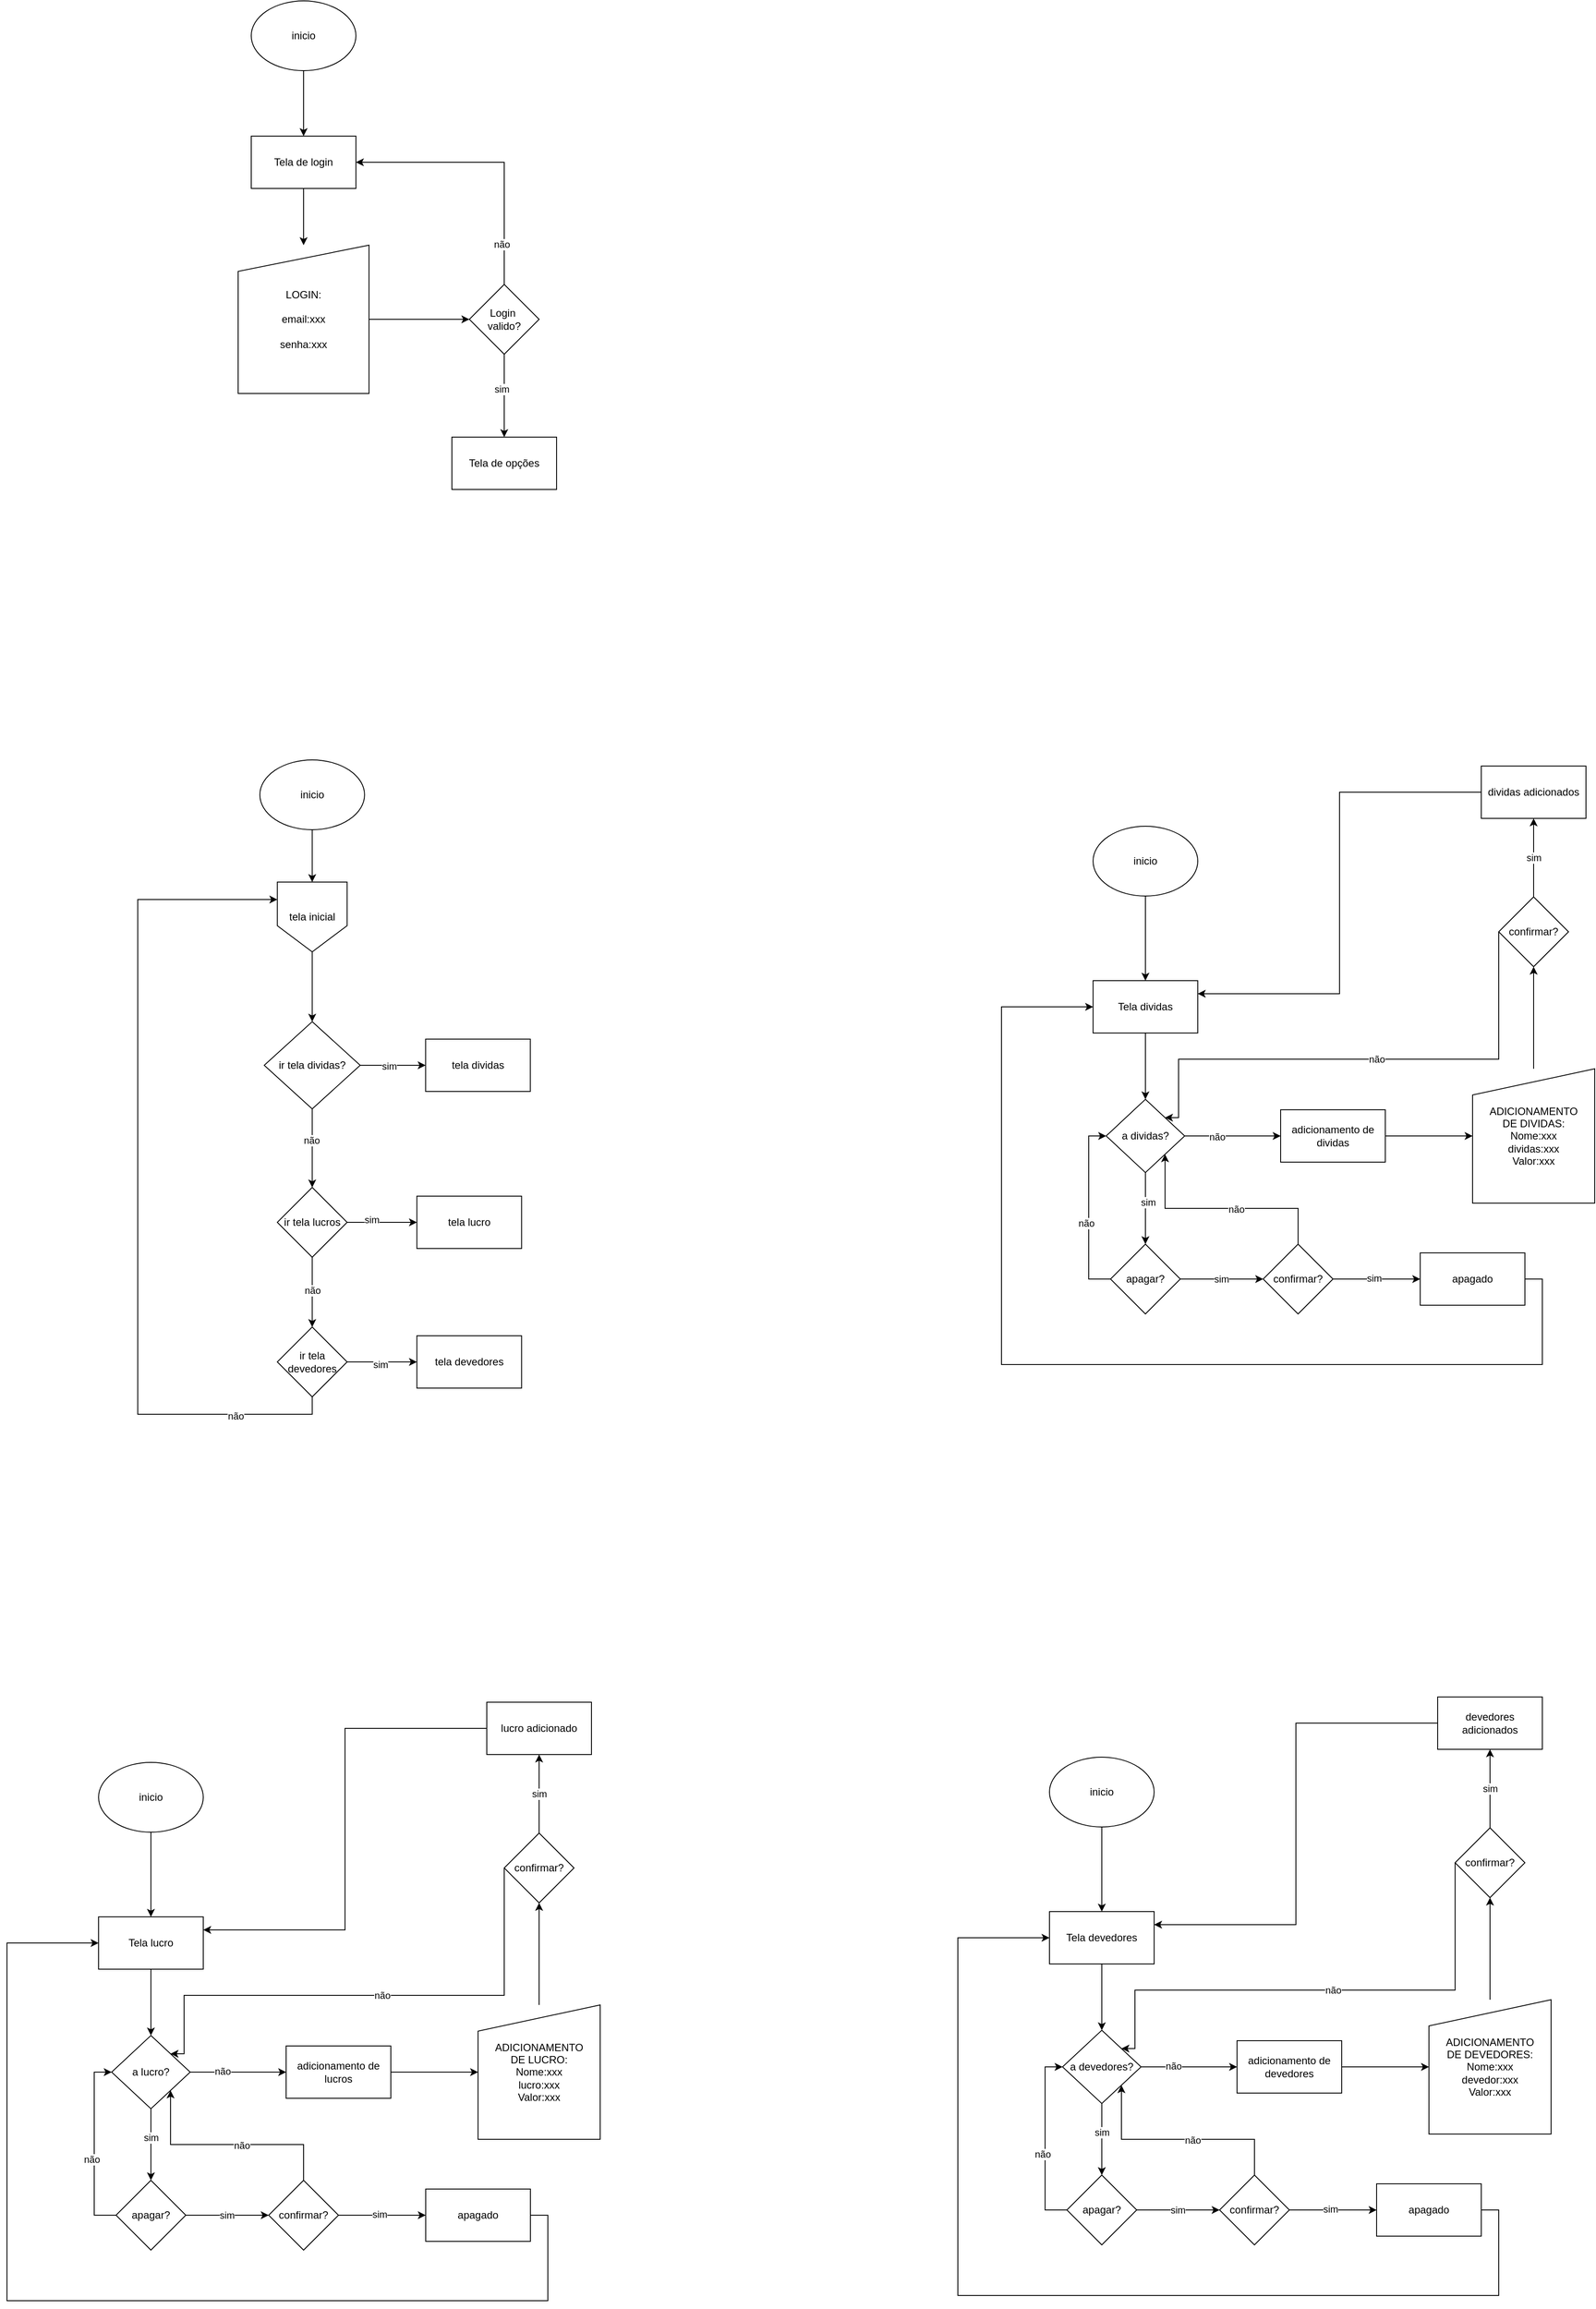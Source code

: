 <mxfile version="24.4.9" type="device">
  <diagram name="Página-1" id="Dq87rdSpJrZvdUK0JQJ7">
    <mxGraphModel dx="5736" dy="4297" grid="1" gridSize="10" guides="1" tooltips="1" connect="1" arrows="1" fold="1" page="1" pageScale="1" pageWidth="827" pageHeight="1169" math="0" shadow="0">
      <root>
        <mxCell id="0" />
        <mxCell id="1" parent="0" />
        <mxCell id="StGAW8BH5rR5Qz4ilALS-56" style="edgeStyle=orthogonalEdgeStyle;rounded=0;orthogonalLoop=1;jettySize=auto;html=1;exitX=0.5;exitY=1;exitDx=0;exitDy=0;entryX=0.5;entryY=0;entryDx=0;entryDy=0;" parent="1" source="StGAW8BH5rR5Qz4ilALS-26" target="StGAW8BH5rR5Qz4ilALS-55" edge="1">
          <mxGeometry relative="1" as="geometry" />
        </mxCell>
        <mxCell id="StGAW8BH5rR5Qz4ilALS-26" value="inicio" style="ellipse;whiteSpace=wrap;html=1;" parent="1" vertex="1">
          <mxGeometry x="1285" y="1833" width="120" height="80" as="geometry" />
        </mxCell>
        <mxCell id="StGAW8BH5rR5Qz4ilALS-30" value="" style="edgeStyle=orthogonalEdgeStyle;rounded=0;orthogonalLoop=1;jettySize=auto;html=1;" parent="1" source="StGAW8BH5rR5Qz4ilALS-27" target="StGAW8BH5rR5Qz4ilALS-29" edge="1">
          <mxGeometry relative="1" as="geometry" />
        </mxCell>
        <mxCell id="StGAW8BH5rR5Qz4ilALS-41" value="não" style="edgeLabel;html=1;align=center;verticalAlign=middle;resizable=0;points=[];" parent="StGAW8BH5rR5Qz4ilALS-30" vertex="1" connectable="0">
          <mxGeometry x="-0.323" y="1" relative="1" as="geometry">
            <mxPoint as="offset" />
          </mxGeometry>
        </mxCell>
        <mxCell id="StGAW8BH5rR5Qz4ilALS-43" value="" style="edgeStyle=orthogonalEdgeStyle;rounded=0;orthogonalLoop=1;jettySize=auto;html=1;" parent="1" source="StGAW8BH5rR5Qz4ilALS-27" target="StGAW8BH5rR5Qz4ilALS-42" edge="1">
          <mxGeometry relative="1" as="geometry" />
        </mxCell>
        <mxCell id="y3T2lZ8Firc1jPN3p4i4-37" value="sim" style="edgeLabel;html=1;align=center;verticalAlign=middle;resizable=0;points=[];" vertex="1" connectable="0" parent="StGAW8BH5rR5Qz4ilALS-43">
          <mxGeometry x="-0.192" relative="1" as="geometry">
            <mxPoint as="offset" />
          </mxGeometry>
        </mxCell>
        <mxCell id="StGAW8BH5rR5Qz4ilALS-27" value="a devedores?" style="rhombus;whiteSpace=wrap;html=1;" parent="1" vertex="1">
          <mxGeometry x="1300" y="2146" width="90" height="84" as="geometry" />
        </mxCell>
        <mxCell id="StGAW8BH5rR5Qz4ilALS-32" style="edgeStyle=orthogonalEdgeStyle;rounded=0;orthogonalLoop=1;jettySize=auto;html=1;exitX=1;exitY=0.5;exitDx=0;exitDy=0;entryX=0;entryY=0.5;entryDx=0;entryDy=0;" parent="1" source="StGAW8BH5rR5Qz4ilALS-29" target="StGAW8BH5rR5Qz4ilALS-31" edge="1">
          <mxGeometry relative="1" as="geometry" />
        </mxCell>
        <mxCell id="StGAW8BH5rR5Qz4ilALS-29" value="adicionamento de devedores" style="whiteSpace=wrap;html=1;" parent="1" vertex="1">
          <mxGeometry x="1500" y="2158" width="120" height="60" as="geometry" />
        </mxCell>
        <mxCell id="StGAW8BH5rR5Qz4ilALS-34" value="" style="edgeStyle=orthogonalEdgeStyle;rounded=0;orthogonalLoop=1;jettySize=auto;html=1;" parent="1" source="StGAW8BH5rR5Qz4ilALS-31" target="StGAW8BH5rR5Qz4ilALS-33" edge="1">
          <mxGeometry relative="1" as="geometry" />
        </mxCell>
        <mxCell id="StGAW8BH5rR5Qz4ilALS-31" value="ADICIONAMENTO&lt;div&gt;DE DEVEDORES:&lt;/div&gt;&lt;div&gt;Nome:xxx&lt;/div&gt;&lt;div&gt;devedor:xxx&lt;/div&gt;&lt;div&gt;Valor:xxx&lt;/div&gt;" style="shape=manualInput;whiteSpace=wrap;html=1;" parent="1" vertex="1">
          <mxGeometry x="1720" y="2111" width="140" height="154" as="geometry" />
        </mxCell>
        <mxCell id="StGAW8BH5rR5Qz4ilALS-36" value="" style="edgeStyle=orthogonalEdgeStyle;rounded=0;orthogonalLoop=1;jettySize=auto;html=1;" parent="1" source="StGAW8BH5rR5Qz4ilALS-33" target="StGAW8BH5rR5Qz4ilALS-35" edge="1">
          <mxGeometry relative="1" as="geometry" />
        </mxCell>
        <mxCell id="StGAW8BH5rR5Qz4ilALS-37" value="sim" style="edgeLabel;html=1;align=center;verticalAlign=middle;resizable=0;points=[];" parent="StGAW8BH5rR5Qz4ilALS-36" vertex="1" connectable="0">
          <mxGeometry relative="1" as="geometry">
            <mxPoint as="offset" />
          </mxGeometry>
        </mxCell>
        <mxCell id="StGAW8BH5rR5Qz4ilALS-38" style="edgeStyle=orthogonalEdgeStyle;rounded=0;orthogonalLoop=1;jettySize=auto;html=1;exitX=0;exitY=0.5;exitDx=0;exitDy=0;entryX=1;entryY=0;entryDx=0;entryDy=0;" parent="1" source="StGAW8BH5rR5Qz4ilALS-33" target="StGAW8BH5rR5Qz4ilALS-27" edge="1">
          <mxGeometry relative="1" as="geometry">
            <Array as="points">
              <mxPoint x="1750" y="2100" />
              <mxPoint x="1383" y="2100" />
            </Array>
          </mxGeometry>
        </mxCell>
        <mxCell id="StGAW8BH5rR5Qz4ilALS-39" value="não" style="edgeLabel;html=1;align=center;verticalAlign=middle;resizable=0;points=[];" parent="StGAW8BH5rR5Qz4ilALS-38" vertex="1" connectable="0">
          <mxGeometry x="-0.039" relative="1" as="geometry">
            <mxPoint as="offset" />
          </mxGeometry>
        </mxCell>
        <mxCell id="StGAW8BH5rR5Qz4ilALS-33" value="confirmar?" style="rhombus;whiteSpace=wrap;html=1;" parent="1" vertex="1">
          <mxGeometry x="1750" y="1914" width="80" height="80" as="geometry" />
        </mxCell>
        <mxCell id="StGAW8BH5rR5Qz4ilALS-57" style="edgeStyle=orthogonalEdgeStyle;rounded=0;orthogonalLoop=1;jettySize=auto;html=1;exitX=0;exitY=0.5;exitDx=0;exitDy=0;entryX=1;entryY=0.25;entryDx=0;entryDy=0;" parent="1" source="StGAW8BH5rR5Qz4ilALS-35" target="StGAW8BH5rR5Qz4ilALS-55" edge="1">
          <mxGeometry relative="1" as="geometry" />
        </mxCell>
        <mxCell id="StGAW8BH5rR5Qz4ilALS-35" value="devedores adicionados" style="whiteSpace=wrap;html=1;" parent="1" vertex="1">
          <mxGeometry x="1730" y="1764" width="120" height="60" as="geometry" />
        </mxCell>
        <mxCell id="StGAW8BH5rR5Qz4ilALS-45" value="" style="edgeStyle=orthogonalEdgeStyle;rounded=0;orthogonalLoop=1;jettySize=auto;html=1;" parent="1" source="StGAW8BH5rR5Qz4ilALS-42" target="StGAW8BH5rR5Qz4ilALS-44" edge="1">
          <mxGeometry relative="1" as="geometry" />
        </mxCell>
        <mxCell id="StGAW8BH5rR5Qz4ilALS-52" value="sim" style="edgeLabel;html=1;align=center;verticalAlign=middle;resizable=0;points=[];" parent="StGAW8BH5rR5Qz4ilALS-45" vertex="1" connectable="0">
          <mxGeometry x="-0.025" relative="1" as="geometry">
            <mxPoint as="offset" />
          </mxGeometry>
        </mxCell>
        <mxCell id="StGAW8BH5rR5Qz4ilALS-50" style="edgeStyle=orthogonalEdgeStyle;rounded=0;orthogonalLoop=1;jettySize=auto;html=1;exitX=0;exitY=0.5;exitDx=0;exitDy=0;entryX=0;entryY=0.5;entryDx=0;entryDy=0;" parent="1" source="StGAW8BH5rR5Qz4ilALS-42" target="StGAW8BH5rR5Qz4ilALS-27" edge="1">
          <mxGeometry relative="1" as="geometry" />
        </mxCell>
        <mxCell id="StGAW8BH5rR5Qz4ilALS-51" value="não" style="edgeLabel;html=1;align=center;verticalAlign=middle;resizable=0;points=[];" parent="StGAW8BH5rR5Qz4ilALS-50" vertex="1" connectable="0">
          <mxGeometry x="-0.148" y="3" relative="1" as="geometry">
            <mxPoint as="offset" />
          </mxGeometry>
        </mxCell>
        <mxCell id="StGAW8BH5rR5Qz4ilALS-42" value="apagar?" style="rhombus;whiteSpace=wrap;html=1;" parent="1" vertex="1">
          <mxGeometry x="1305" y="2312" width="80" height="80" as="geometry" />
        </mxCell>
        <mxCell id="StGAW8BH5rR5Qz4ilALS-47" value="" style="edgeStyle=orthogonalEdgeStyle;rounded=0;orthogonalLoop=1;jettySize=auto;html=1;" parent="1" source="StGAW8BH5rR5Qz4ilALS-44" target="StGAW8BH5rR5Qz4ilALS-46" edge="1">
          <mxGeometry relative="1" as="geometry" />
        </mxCell>
        <mxCell id="StGAW8BH5rR5Qz4ilALS-53" value="sim" style="edgeLabel;html=1;align=center;verticalAlign=middle;resizable=0;points=[];" parent="StGAW8BH5rR5Qz4ilALS-47" vertex="1" connectable="0">
          <mxGeometry x="-0.067" y="1" relative="1" as="geometry">
            <mxPoint as="offset" />
          </mxGeometry>
        </mxCell>
        <mxCell id="StGAW8BH5rR5Qz4ilALS-48" style="edgeStyle=orthogonalEdgeStyle;rounded=0;orthogonalLoop=1;jettySize=auto;html=1;exitX=0.5;exitY=0;exitDx=0;exitDy=0;entryX=1;entryY=1;entryDx=0;entryDy=0;" parent="1" source="StGAW8BH5rR5Qz4ilALS-44" target="StGAW8BH5rR5Qz4ilALS-27" edge="1">
          <mxGeometry relative="1" as="geometry" />
        </mxCell>
        <mxCell id="StGAW8BH5rR5Qz4ilALS-49" value="não" style="edgeLabel;html=1;align=center;verticalAlign=middle;resizable=0;points=[];" parent="StGAW8BH5rR5Qz4ilALS-48" vertex="1" connectable="0">
          <mxGeometry x="-0.118" y="1" relative="1" as="geometry">
            <mxPoint as="offset" />
          </mxGeometry>
        </mxCell>
        <mxCell id="StGAW8BH5rR5Qz4ilALS-44" value="confirmar?" style="rhombus;whiteSpace=wrap;html=1;" parent="1" vertex="1">
          <mxGeometry x="1480" y="2312" width="80" height="80" as="geometry" />
        </mxCell>
        <mxCell id="StGAW8BH5rR5Qz4ilALS-60" style="edgeStyle=orthogonalEdgeStyle;rounded=0;orthogonalLoop=1;jettySize=auto;html=1;exitX=1;exitY=0.5;exitDx=0;exitDy=0;entryX=0;entryY=0.5;entryDx=0;entryDy=0;" parent="1" source="StGAW8BH5rR5Qz4ilALS-46" target="StGAW8BH5rR5Qz4ilALS-55" edge="1">
          <mxGeometry relative="1" as="geometry">
            <mxPoint x="1910" y="2347" as="targetPoint" />
            <Array as="points">
              <mxPoint x="1800" y="2352" />
              <mxPoint x="1800" y="2450" />
              <mxPoint x="1180" y="2450" />
              <mxPoint x="1180" y="2040" />
            </Array>
          </mxGeometry>
        </mxCell>
        <mxCell id="StGAW8BH5rR5Qz4ilALS-46" value="apagado" style="whiteSpace=wrap;html=1;" parent="1" vertex="1">
          <mxGeometry x="1660" y="2322" width="120" height="60" as="geometry" />
        </mxCell>
        <mxCell id="StGAW8BH5rR5Qz4ilALS-58" style="edgeStyle=orthogonalEdgeStyle;rounded=0;orthogonalLoop=1;jettySize=auto;html=1;exitX=0.5;exitY=1;exitDx=0;exitDy=0;entryX=0.5;entryY=0;entryDx=0;entryDy=0;" parent="1" source="StGAW8BH5rR5Qz4ilALS-55" target="StGAW8BH5rR5Qz4ilALS-27" edge="1">
          <mxGeometry relative="1" as="geometry" />
        </mxCell>
        <mxCell id="StGAW8BH5rR5Qz4ilALS-55" value="Tela devedores" style="rounded=0;whiteSpace=wrap;html=1;" parent="1" vertex="1">
          <mxGeometry x="1285" y="2010" width="120" height="60" as="geometry" />
        </mxCell>
        <mxCell id="StGAW8BH5rR5Qz4ilALS-67" style="edgeStyle=orthogonalEdgeStyle;rounded=0;orthogonalLoop=1;jettySize=auto;html=1;exitX=0.5;exitY=1;exitDx=0;exitDy=0;entryX=0.5;entryY=0;entryDx=0;entryDy=0;" parent="1" source="StGAW8BH5rR5Qz4ilALS-61" target="StGAW8BH5rR5Qz4ilALS-66" edge="1">
          <mxGeometry relative="1" as="geometry" />
        </mxCell>
        <mxCell id="StGAW8BH5rR5Qz4ilALS-61" value="inicio" style="ellipse;whiteSpace=wrap;html=1;" parent="1" vertex="1">
          <mxGeometry x="379.89" y="690" width="120" height="80" as="geometry" />
        </mxCell>
        <mxCell id="StGAW8BH5rR5Qz4ilALS-69" value="" style="edgeStyle=orthogonalEdgeStyle;rounded=0;orthogonalLoop=1;jettySize=auto;html=1;" parent="1" source="StGAW8BH5rR5Qz4ilALS-66" target="StGAW8BH5rR5Qz4ilALS-68" edge="1">
          <mxGeometry relative="1" as="geometry" />
        </mxCell>
        <mxCell id="StGAW8BH5rR5Qz4ilALS-66" value="tela inicial" style="shape=offPageConnector;whiteSpace=wrap;html=1;" parent="1" vertex="1">
          <mxGeometry x="399.89" y="830" width="80" height="80" as="geometry" />
        </mxCell>
        <mxCell id="StGAW8BH5rR5Qz4ilALS-71" value="" style="edgeStyle=orthogonalEdgeStyle;rounded=0;orthogonalLoop=1;jettySize=auto;html=1;" parent="1" source="StGAW8BH5rR5Qz4ilALS-68" target="StGAW8BH5rR5Qz4ilALS-70" edge="1">
          <mxGeometry relative="1" as="geometry" />
        </mxCell>
        <mxCell id="StGAW8BH5rR5Qz4ilALS-86" value="sim" style="edgeLabel;html=1;align=center;verticalAlign=middle;resizable=0;points=[];" parent="StGAW8BH5rR5Qz4ilALS-71" vertex="1" connectable="0">
          <mxGeometry x="-0.12" y="-1" relative="1" as="geometry">
            <mxPoint as="offset" />
          </mxGeometry>
        </mxCell>
        <mxCell id="StGAW8BH5rR5Qz4ilALS-73" value="" style="edgeStyle=orthogonalEdgeStyle;rounded=0;orthogonalLoop=1;jettySize=auto;html=1;" parent="1" source="StGAW8BH5rR5Qz4ilALS-68" target="StGAW8BH5rR5Qz4ilALS-72" edge="1">
          <mxGeometry relative="1" as="geometry" />
        </mxCell>
        <mxCell id="StGAW8BH5rR5Qz4ilALS-81" value="não" style="edgeLabel;html=1;align=center;verticalAlign=middle;resizable=0;points=[];" parent="StGAW8BH5rR5Qz4ilALS-73" vertex="1" connectable="0">
          <mxGeometry x="-0.2" y="-1" relative="1" as="geometry">
            <mxPoint as="offset" />
          </mxGeometry>
        </mxCell>
        <mxCell id="StGAW8BH5rR5Qz4ilALS-68" value="ir tela dividas?" style="rhombus;whiteSpace=wrap;html=1;" parent="1" vertex="1">
          <mxGeometry x="384.89" y="990" width="110" height="100" as="geometry" />
        </mxCell>
        <mxCell id="StGAW8BH5rR5Qz4ilALS-70" value="tela dividas" style="whiteSpace=wrap;html=1;" parent="1" vertex="1">
          <mxGeometry x="569.89" y="1010" width="120" height="60" as="geometry" />
        </mxCell>
        <mxCell id="StGAW8BH5rR5Qz4ilALS-75" value="" style="edgeStyle=orthogonalEdgeStyle;rounded=0;orthogonalLoop=1;jettySize=auto;html=1;" parent="1" source="StGAW8BH5rR5Qz4ilALS-72" target="StGAW8BH5rR5Qz4ilALS-74" edge="1">
          <mxGeometry relative="1" as="geometry" />
        </mxCell>
        <mxCell id="StGAW8BH5rR5Qz4ilALS-85" value="sim" style="edgeLabel;html=1;align=center;verticalAlign=middle;resizable=0;points=[];" parent="StGAW8BH5rR5Qz4ilALS-75" vertex="1" connectable="0">
          <mxGeometry x="-0.3" y="3" relative="1" as="geometry">
            <mxPoint as="offset" />
          </mxGeometry>
        </mxCell>
        <mxCell id="StGAW8BH5rR5Qz4ilALS-77" value="" style="edgeStyle=orthogonalEdgeStyle;rounded=0;orthogonalLoop=1;jettySize=auto;html=1;" parent="1" source="StGAW8BH5rR5Qz4ilALS-72" target="StGAW8BH5rR5Qz4ilALS-76" edge="1">
          <mxGeometry relative="1" as="geometry" />
        </mxCell>
        <mxCell id="StGAW8BH5rR5Qz4ilALS-82" value="não" style="edgeLabel;html=1;align=center;verticalAlign=middle;resizable=0;points=[];" parent="StGAW8BH5rR5Qz4ilALS-77" vertex="1" connectable="0">
          <mxGeometry x="-0.05" relative="1" as="geometry">
            <mxPoint as="offset" />
          </mxGeometry>
        </mxCell>
        <mxCell id="StGAW8BH5rR5Qz4ilALS-72" value="ir tela lucros" style="rhombus;whiteSpace=wrap;html=1;" parent="1" vertex="1">
          <mxGeometry x="399.89" y="1180" width="80" height="80" as="geometry" />
        </mxCell>
        <mxCell id="StGAW8BH5rR5Qz4ilALS-74" value="tela lucro" style="whiteSpace=wrap;html=1;" parent="1" vertex="1">
          <mxGeometry x="559.89" y="1190" width="120" height="60" as="geometry" />
        </mxCell>
        <mxCell id="StGAW8BH5rR5Qz4ilALS-79" value="" style="edgeStyle=orthogonalEdgeStyle;rounded=0;orthogonalLoop=1;jettySize=auto;html=1;" parent="1" source="StGAW8BH5rR5Qz4ilALS-76" target="StGAW8BH5rR5Qz4ilALS-78" edge="1">
          <mxGeometry relative="1" as="geometry" />
        </mxCell>
        <mxCell id="StGAW8BH5rR5Qz4ilALS-84" value="sim" style="edgeLabel;html=1;align=center;verticalAlign=middle;resizable=0;points=[];" parent="StGAW8BH5rR5Qz4ilALS-79" vertex="1" connectable="0">
          <mxGeometry x="-0.067" y="-3" relative="1" as="geometry">
            <mxPoint as="offset" />
          </mxGeometry>
        </mxCell>
        <mxCell id="StGAW8BH5rR5Qz4ilALS-80" style="edgeStyle=orthogonalEdgeStyle;rounded=0;orthogonalLoop=1;jettySize=auto;html=1;exitX=0.5;exitY=1;exitDx=0;exitDy=0;entryX=0;entryY=0.25;entryDx=0;entryDy=0;" parent="1" source="StGAW8BH5rR5Qz4ilALS-76" target="StGAW8BH5rR5Qz4ilALS-66" edge="1">
          <mxGeometry relative="1" as="geometry">
            <Array as="points">
              <mxPoint x="439.89" y="1440" />
              <mxPoint x="239.89" y="1440" />
              <mxPoint x="239.89" y="850" />
            </Array>
          </mxGeometry>
        </mxCell>
        <mxCell id="StGAW8BH5rR5Qz4ilALS-83" value="não" style="edgeLabel;html=1;align=center;verticalAlign=middle;resizable=0;points=[];" parent="StGAW8BH5rR5Qz4ilALS-80" vertex="1" connectable="0">
          <mxGeometry x="-0.777" y="2" relative="1" as="geometry">
            <mxPoint as="offset" />
          </mxGeometry>
        </mxCell>
        <mxCell id="StGAW8BH5rR5Qz4ilALS-76" value="ir tela devedores" style="rhombus;whiteSpace=wrap;html=1;" parent="1" vertex="1">
          <mxGeometry x="399.89" y="1340" width="80" height="80" as="geometry" />
        </mxCell>
        <mxCell id="StGAW8BH5rR5Qz4ilALS-78" value="tela devedores" style="whiteSpace=wrap;html=1;" parent="1" vertex="1">
          <mxGeometry x="559.89" y="1350" width="120" height="60" as="geometry" />
        </mxCell>
        <mxCell id="NKMJ17fTbHuDk_q2W_kY-4" value="" style="edgeStyle=orthogonalEdgeStyle;rounded=0;orthogonalLoop=1;jettySize=auto;html=1;entryX=0.5;entryY=0;entryDx=0;entryDy=0;" parent="1" source="NKMJ17fTbHuDk_q2W_kY-2" target="NKMJ17fTbHuDk_q2W_kY-22" edge="1">
          <mxGeometry relative="1" as="geometry">
            <mxPoint x="430" y="-240" as="targetPoint" />
          </mxGeometry>
        </mxCell>
        <mxCell id="NKMJ17fTbHuDk_q2W_kY-2" value="inicio" style="ellipse;whiteSpace=wrap;html=1;" parent="1" vertex="1">
          <mxGeometry x="370" y="-180" width="120" height="80" as="geometry" />
        </mxCell>
        <mxCell id="NKMJ17fTbHuDk_q2W_kY-25" style="edgeStyle=orthogonalEdgeStyle;rounded=0;orthogonalLoop=1;jettySize=auto;html=1;exitX=0.5;exitY=1;exitDx=0;exitDy=0;entryX=0.5;entryY=0;entryDx=0;entryDy=0;" parent="1" source="NKMJ17fTbHuDk_q2W_kY-22" target="NKMJ17fTbHuDk_q2W_kY-24" edge="1">
          <mxGeometry relative="1" as="geometry" />
        </mxCell>
        <mxCell id="NKMJ17fTbHuDk_q2W_kY-22" value="Tela de login" style="whiteSpace=wrap;html=1;" parent="1" vertex="1">
          <mxGeometry x="370" y="-25" width="120" height="60" as="geometry" />
        </mxCell>
        <mxCell id="NKMJ17fTbHuDk_q2W_kY-27" value="" style="edgeStyle=orthogonalEdgeStyle;rounded=0;orthogonalLoop=1;jettySize=auto;html=1;" parent="1" source="NKMJ17fTbHuDk_q2W_kY-24" target="NKMJ17fTbHuDk_q2W_kY-26" edge="1">
          <mxGeometry relative="1" as="geometry" />
        </mxCell>
        <mxCell id="NKMJ17fTbHuDk_q2W_kY-24" value="LOGIN:&lt;div&gt;&lt;br&gt;&lt;/div&gt;&lt;div&gt;email:xxx&lt;/div&gt;&lt;div&gt;&lt;br&gt;&lt;/div&gt;&lt;div&gt;senha:xxx&lt;/div&gt;" style="shape=manualInput;whiteSpace=wrap;html=1;" parent="1" vertex="1">
          <mxGeometry x="355" y="100" width="150" height="170" as="geometry" />
        </mxCell>
        <mxCell id="NKMJ17fTbHuDk_q2W_kY-33" value="" style="edgeStyle=orthogonalEdgeStyle;rounded=0;orthogonalLoop=1;jettySize=auto;html=1;entryX=0.5;entryY=0;entryDx=0;entryDy=0;" parent="1" source="NKMJ17fTbHuDk_q2W_kY-26" target="NKMJ17fTbHuDk_q2W_kY-32" edge="1">
          <mxGeometry relative="1" as="geometry">
            <mxPoint x="650" y="320" as="targetPoint" />
          </mxGeometry>
        </mxCell>
        <mxCell id="NKMJ17fTbHuDk_q2W_kY-38" value="sim" style="edgeLabel;html=1;align=center;verticalAlign=middle;resizable=0;points=[];" parent="NKMJ17fTbHuDk_q2W_kY-33" vertex="1" connectable="0">
          <mxGeometry x="-0.156" y="-3" relative="1" as="geometry">
            <mxPoint as="offset" />
          </mxGeometry>
        </mxCell>
        <mxCell id="c_AWBzLzujzILBEKOFAT-2" style="edgeStyle=orthogonalEdgeStyle;rounded=0;orthogonalLoop=1;jettySize=auto;html=1;exitX=0.5;exitY=0;exitDx=0;exitDy=0;entryX=1;entryY=0.5;entryDx=0;entryDy=0;" parent="1" source="NKMJ17fTbHuDk_q2W_kY-26" target="NKMJ17fTbHuDk_q2W_kY-22" edge="1">
          <mxGeometry relative="1" as="geometry" />
        </mxCell>
        <mxCell id="c_AWBzLzujzILBEKOFAT-3" value="não" style="edgeLabel;html=1;align=center;verticalAlign=middle;resizable=0;points=[];" parent="c_AWBzLzujzILBEKOFAT-2" vertex="1" connectable="0">
          <mxGeometry x="-0.703" y="3" relative="1" as="geometry">
            <mxPoint as="offset" />
          </mxGeometry>
        </mxCell>
        <mxCell id="NKMJ17fTbHuDk_q2W_kY-26" value="Login&amp;nbsp;&lt;div&gt;valido?&lt;/div&gt;" style="rhombus;whiteSpace=wrap;html=1;" parent="1" vertex="1">
          <mxGeometry x="620" y="145" width="80" height="80" as="geometry" />
        </mxCell>
        <mxCell id="NKMJ17fTbHuDk_q2W_kY-32" value="Tela de opções" style="whiteSpace=wrap;html=1;" parent="1" vertex="1">
          <mxGeometry x="600" y="320" width="120" height="60" as="geometry" />
        </mxCell>
        <mxCell id="NKMJ17fTbHuDk_q2W_kY-61" style="edgeStyle=orthogonalEdgeStyle;rounded=0;orthogonalLoop=1;jettySize=auto;html=1;exitX=0.5;exitY=0;exitDx=0;exitDy=0;entryX=0.5;entryY=0;entryDx=0;entryDy=0;" parent="1" edge="1">
          <mxGeometry relative="1" as="geometry">
            <Array as="points">
              <mxPoint x="1690" y="60" />
              <mxPoint x="1281" y="60" />
            </Array>
            <mxPoint x="1281" y="155" as="targetPoint" />
          </mxGeometry>
        </mxCell>
        <mxCell id="NKMJ17fTbHuDk_q2W_kY-62" value="não" style="edgeLabel;html=1;align=center;verticalAlign=middle;resizable=0;points=[];" parent="NKMJ17fTbHuDk_q2W_kY-61" vertex="1" connectable="0">
          <mxGeometry x="-0.002" relative="1" as="geometry">
            <mxPoint as="offset" />
          </mxGeometry>
        </mxCell>
        <mxCell id="y3T2lZ8Firc1jPN3p4i4-4" style="edgeStyle=orthogonalEdgeStyle;rounded=0;orthogonalLoop=1;jettySize=auto;html=1;exitX=0.5;exitY=1;exitDx=0;exitDy=0;entryX=0.5;entryY=0;entryDx=0;entryDy=0;" edge="1" parent="1" source="y3T2lZ8Firc1jPN3p4i4-5" target="y3T2lZ8Firc1jPN3p4i4-34">
          <mxGeometry relative="1" as="geometry" />
        </mxCell>
        <mxCell id="y3T2lZ8Firc1jPN3p4i4-5" value="inicio" style="ellipse;whiteSpace=wrap;html=1;" vertex="1" parent="1">
          <mxGeometry x="1335" y="766" width="120" height="80" as="geometry" />
        </mxCell>
        <mxCell id="y3T2lZ8Firc1jPN3p4i4-6" value="" style="edgeStyle=orthogonalEdgeStyle;rounded=0;orthogonalLoop=1;jettySize=auto;html=1;" edge="1" parent="1" source="y3T2lZ8Firc1jPN3p4i4-9" target="y3T2lZ8Firc1jPN3p4i4-11">
          <mxGeometry relative="1" as="geometry" />
        </mxCell>
        <mxCell id="y3T2lZ8Firc1jPN3p4i4-7" value="sim" style="edgeLabel;html=1;align=center;verticalAlign=middle;resizable=0;points=[];" vertex="1" connectable="0" parent="y3T2lZ8Firc1jPN3p4i4-6">
          <mxGeometry x="-0.323" y="1" relative="1" as="geometry">
            <mxPoint as="offset" />
          </mxGeometry>
        </mxCell>
        <mxCell id="y3T2lZ8Firc1jPN3p4i4-36" value="não" style="edgeLabel;html=1;align=center;verticalAlign=middle;resizable=0;points=[];" vertex="1" connectable="0" parent="y3T2lZ8Firc1jPN3p4i4-6">
          <mxGeometry x="-0.327" y="-1" relative="1" as="geometry">
            <mxPoint as="offset" />
          </mxGeometry>
        </mxCell>
        <mxCell id="y3T2lZ8Firc1jPN3p4i4-8" value="" style="edgeStyle=orthogonalEdgeStyle;rounded=0;orthogonalLoop=1;jettySize=auto;html=1;" edge="1" parent="1" source="y3T2lZ8Firc1jPN3p4i4-9" target="y3T2lZ8Firc1jPN3p4i4-25">
          <mxGeometry relative="1" as="geometry" />
        </mxCell>
        <mxCell id="y3T2lZ8Firc1jPN3p4i4-35" value="sim" style="edgeLabel;html=1;align=center;verticalAlign=middle;resizable=0;points=[];" vertex="1" connectable="0" parent="y3T2lZ8Firc1jPN3p4i4-8">
          <mxGeometry x="-0.184" y="3" relative="1" as="geometry">
            <mxPoint as="offset" />
          </mxGeometry>
        </mxCell>
        <mxCell id="y3T2lZ8Firc1jPN3p4i4-9" value="a dividas?" style="rhombus;whiteSpace=wrap;html=1;" vertex="1" parent="1">
          <mxGeometry x="1350" y="1079" width="90" height="84" as="geometry" />
        </mxCell>
        <mxCell id="y3T2lZ8Firc1jPN3p4i4-10" style="edgeStyle=orthogonalEdgeStyle;rounded=0;orthogonalLoop=1;jettySize=auto;html=1;exitX=1;exitY=0.5;exitDx=0;exitDy=0;entryX=0;entryY=0.5;entryDx=0;entryDy=0;" edge="1" parent="1" source="y3T2lZ8Firc1jPN3p4i4-11" target="y3T2lZ8Firc1jPN3p4i4-13">
          <mxGeometry relative="1" as="geometry" />
        </mxCell>
        <mxCell id="y3T2lZ8Firc1jPN3p4i4-11" value="adicionamento de dividas" style="whiteSpace=wrap;html=1;" vertex="1" parent="1">
          <mxGeometry x="1550" y="1091" width="120" height="60" as="geometry" />
        </mxCell>
        <mxCell id="y3T2lZ8Firc1jPN3p4i4-12" value="" style="edgeStyle=orthogonalEdgeStyle;rounded=0;orthogonalLoop=1;jettySize=auto;html=1;" edge="1" parent="1" source="y3T2lZ8Firc1jPN3p4i4-13" target="y3T2lZ8Firc1jPN3p4i4-18">
          <mxGeometry relative="1" as="geometry" />
        </mxCell>
        <mxCell id="y3T2lZ8Firc1jPN3p4i4-13" value="ADICIONAMENTO&lt;div&gt;DE DIVIDAS:&lt;/div&gt;&lt;div&gt;Nome:xxx&lt;/div&gt;&lt;div&gt;&lt;span style=&quot;background-color: initial;&quot;&gt;dividas&lt;/span&gt;:xxx&lt;/div&gt;&lt;div&gt;Valor:xxx&lt;/div&gt;" style="shape=manualInput;whiteSpace=wrap;html=1;" vertex="1" parent="1">
          <mxGeometry x="1770" y="1044" width="140" height="154" as="geometry" />
        </mxCell>
        <mxCell id="y3T2lZ8Firc1jPN3p4i4-14" value="" style="edgeStyle=orthogonalEdgeStyle;rounded=0;orthogonalLoop=1;jettySize=auto;html=1;" edge="1" parent="1" source="y3T2lZ8Firc1jPN3p4i4-18" target="y3T2lZ8Firc1jPN3p4i4-20">
          <mxGeometry relative="1" as="geometry" />
        </mxCell>
        <mxCell id="y3T2lZ8Firc1jPN3p4i4-15" value="sim" style="edgeLabel;html=1;align=center;verticalAlign=middle;resizable=0;points=[];" vertex="1" connectable="0" parent="y3T2lZ8Firc1jPN3p4i4-14">
          <mxGeometry relative="1" as="geometry">
            <mxPoint as="offset" />
          </mxGeometry>
        </mxCell>
        <mxCell id="y3T2lZ8Firc1jPN3p4i4-16" style="edgeStyle=orthogonalEdgeStyle;rounded=0;orthogonalLoop=1;jettySize=auto;html=1;exitX=0;exitY=0.5;exitDx=0;exitDy=0;entryX=1;entryY=0;entryDx=0;entryDy=0;" edge="1" parent="1" source="y3T2lZ8Firc1jPN3p4i4-18" target="y3T2lZ8Firc1jPN3p4i4-9">
          <mxGeometry relative="1" as="geometry">
            <Array as="points">
              <mxPoint x="1800" y="1033" />
              <mxPoint x="1433" y="1033" />
            </Array>
          </mxGeometry>
        </mxCell>
        <mxCell id="y3T2lZ8Firc1jPN3p4i4-17" value="não" style="edgeLabel;html=1;align=center;verticalAlign=middle;resizable=0;points=[];" vertex="1" connectable="0" parent="y3T2lZ8Firc1jPN3p4i4-16">
          <mxGeometry x="-0.039" relative="1" as="geometry">
            <mxPoint as="offset" />
          </mxGeometry>
        </mxCell>
        <mxCell id="y3T2lZ8Firc1jPN3p4i4-18" value="confirmar?" style="rhombus;whiteSpace=wrap;html=1;" vertex="1" parent="1">
          <mxGeometry x="1800" y="847" width="80" height="80" as="geometry" />
        </mxCell>
        <mxCell id="y3T2lZ8Firc1jPN3p4i4-19" style="edgeStyle=orthogonalEdgeStyle;rounded=0;orthogonalLoop=1;jettySize=auto;html=1;exitX=0;exitY=0.5;exitDx=0;exitDy=0;entryX=1;entryY=0.25;entryDx=0;entryDy=0;" edge="1" parent="1" source="y3T2lZ8Firc1jPN3p4i4-20" target="y3T2lZ8Firc1jPN3p4i4-34">
          <mxGeometry relative="1" as="geometry" />
        </mxCell>
        <mxCell id="y3T2lZ8Firc1jPN3p4i4-20" value="dividas&amp;nbsp;adicionados" style="whiteSpace=wrap;html=1;" vertex="1" parent="1">
          <mxGeometry x="1780" y="697" width="120" height="60" as="geometry" />
        </mxCell>
        <mxCell id="y3T2lZ8Firc1jPN3p4i4-21" value="" style="edgeStyle=orthogonalEdgeStyle;rounded=0;orthogonalLoop=1;jettySize=auto;html=1;" edge="1" parent="1" source="y3T2lZ8Firc1jPN3p4i4-25" target="y3T2lZ8Firc1jPN3p4i4-30">
          <mxGeometry relative="1" as="geometry" />
        </mxCell>
        <mxCell id="y3T2lZ8Firc1jPN3p4i4-22" value="sim" style="edgeLabel;html=1;align=center;verticalAlign=middle;resizable=0;points=[];" vertex="1" connectable="0" parent="y3T2lZ8Firc1jPN3p4i4-21">
          <mxGeometry x="-0.025" relative="1" as="geometry">
            <mxPoint as="offset" />
          </mxGeometry>
        </mxCell>
        <mxCell id="y3T2lZ8Firc1jPN3p4i4-23" style="edgeStyle=orthogonalEdgeStyle;rounded=0;orthogonalLoop=1;jettySize=auto;html=1;exitX=0;exitY=0.5;exitDx=0;exitDy=0;entryX=0;entryY=0.5;entryDx=0;entryDy=0;" edge="1" parent="1" source="y3T2lZ8Firc1jPN3p4i4-25" target="y3T2lZ8Firc1jPN3p4i4-9">
          <mxGeometry relative="1" as="geometry" />
        </mxCell>
        <mxCell id="y3T2lZ8Firc1jPN3p4i4-24" value="não" style="edgeLabel;html=1;align=center;verticalAlign=middle;resizable=0;points=[];" vertex="1" connectable="0" parent="y3T2lZ8Firc1jPN3p4i4-23">
          <mxGeometry x="-0.148" y="3" relative="1" as="geometry">
            <mxPoint as="offset" />
          </mxGeometry>
        </mxCell>
        <mxCell id="y3T2lZ8Firc1jPN3p4i4-25" value="apagar?" style="rhombus;whiteSpace=wrap;html=1;" vertex="1" parent="1">
          <mxGeometry x="1355" y="1245" width="80" height="80" as="geometry" />
        </mxCell>
        <mxCell id="y3T2lZ8Firc1jPN3p4i4-26" value="" style="edgeStyle=orthogonalEdgeStyle;rounded=0;orthogonalLoop=1;jettySize=auto;html=1;" edge="1" parent="1" source="y3T2lZ8Firc1jPN3p4i4-30" target="y3T2lZ8Firc1jPN3p4i4-32">
          <mxGeometry relative="1" as="geometry" />
        </mxCell>
        <mxCell id="y3T2lZ8Firc1jPN3p4i4-27" value="sim" style="edgeLabel;html=1;align=center;verticalAlign=middle;resizable=0;points=[];" vertex="1" connectable="0" parent="y3T2lZ8Firc1jPN3p4i4-26">
          <mxGeometry x="-0.067" y="1" relative="1" as="geometry">
            <mxPoint as="offset" />
          </mxGeometry>
        </mxCell>
        <mxCell id="y3T2lZ8Firc1jPN3p4i4-28" style="edgeStyle=orthogonalEdgeStyle;rounded=0;orthogonalLoop=1;jettySize=auto;html=1;exitX=0.5;exitY=0;exitDx=0;exitDy=0;entryX=1;entryY=1;entryDx=0;entryDy=0;" edge="1" parent="1" source="y3T2lZ8Firc1jPN3p4i4-30" target="y3T2lZ8Firc1jPN3p4i4-9">
          <mxGeometry relative="1" as="geometry" />
        </mxCell>
        <mxCell id="y3T2lZ8Firc1jPN3p4i4-29" value="não" style="edgeLabel;html=1;align=center;verticalAlign=middle;resizable=0;points=[];" vertex="1" connectable="0" parent="y3T2lZ8Firc1jPN3p4i4-28">
          <mxGeometry x="-0.118" y="1" relative="1" as="geometry">
            <mxPoint as="offset" />
          </mxGeometry>
        </mxCell>
        <mxCell id="y3T2lZ8Firc1jPN3p4i4-30" value="confirmar?" style="rhombus;whiteSpace=wrap;html=1;" vertex="1" parent="1">
          <mxGeometry x="1530" y="1245" width="80" height="80" as="geometry" />
        </mxCell>
        <mxCell id="y3T2lZ8Firc1jPN3p4i4-31" style="edgeStyle=orthogonalEdgeStyle;rounded=0;orthogonalLoop=1;jettySize=auto;html=1;exitX=1;exitY=0.5;exitDx=0;exitDy=0;entryX=0;entryY=0.5;entryDx=0;entryDy=0;" edge="1" parent="1" source="y3T2lZ8Firc1jPN3p4i4-32" target="y3T2lZ8Firc1jPN3p4i4-34">
          <mxGeometry relative="1" as="geometry">
            <mxPoint x="1960" y="1280" as="targetPoint" />
            <Array as="points">
              <mxPoint x="1850" y="1285" />
              <mxPoint x="1850" y="1383" />
              <mxPoint x="1230" y="1383" />
              <mxPoint x="1230" y="973" />
            </Array>
          </mxGeometry>
        </mxCell>
        <mxCell id="y3T2lZ8Firc1jPN3p4i4-32" value="apagado" style="whiteSpace=wrap;html=1;" vertex="1" parent="1">
          <mxGeometry x="1710" y="1255" width="120" height="60" as="geometry" />
        </mxCell>
        <mxCell id="y3T2lZ8Firc1jPN3p4i4-33" style="edgeStyle=orthogonalEdgeStyle;rounded=0;orthogonalLoop=1;jettySize=auto;html=1;exitX=0.5;exitY=1;exitDx=0;exitDy=0;entryX=0.5;entryY=0;entryDx=0;entryDy=0;" edge="1" parent="1" source="y3T2lZ8Firc1jPN3p4i4-34" target="y3T2lZ8Firc1jPN3p4i4-9">
          <mxGeometry relative="1" as="geometry" />
        </mxCell>
        <mxCell id="y3T2lZ8Firc1jPN3p4i4-34" value="Tela dividas" style="rounded=0;whiteSpace=wrap;html=1;" vertex="1" parent="1">
          <mxGeometry x="1335" y="943" width="120" height="60" as="geometry" />
        </mxCell>
        <mxCell id="y3T2lZ8Firc1jPN3p4i4-38" style="edgeStyle=orthogonalEdgeStyle;rounded=0;orthogonalLoop=1;jettySize=auto;html=1;exitX=0.5;exitY=1;exitDx=0;exitDy=0;entryX=0.5;entryY=0;entryDx=0;entryDy=0;" edge="1" parent="1" source="y3T2lZ8Firc1jPN3p4i4-39" target="y3T2lZ8Firc1jPN3p4i4-69">
          <mxGeometry relative="1" as="geometry" />
        </mxCell>
        <mxCell id="y3T2lZ8Firc1jPN3p4i4-39" value="inicio" style="ellipse;whiteSpace=wrap;html=1;" vertex="1" parent="1">
          <mxGeometry x="195" y="1839" width="120" height="80" as="geometry" />
        </mxCell>
        <mxCell id="y3T2lZ8Firc1jPN3p4i4-40" value="" style="edgeStyle=orthogonalEdgeStyle;rounded=0;orthogonalLoop=1;jettySize=auto;html=1;" edge="1" parent="1" source="y3T2lZ8Firc1jPN3p4i4-44" target="y3T2lZ8Firc1jPN3p4i4-46">
          <mxGeometry relative="1" as="geometry" />
        </mxCell>
        <mxCell id="y3T2lZ8Firc1jPN3p4i4-41" value="não" style="edgeLabel;html=1;align=center;verticalAlign=middle;resizable=0;points=[];" vertex="1" connectable="0" parent="y3T2lZ8Firc1jPN3p4i4-40">
          <mxGeometry x="-0.323" y="1" relative="1" as="geometry">
            <mxPoint as="offset" />
          </mxGeometry>
        </mxCell>
        <mxCell id="y3T2lZ8Firc1jPN3p4i4-42" value="" style="edgeStyle=orthogonalEdgeStyle;rounded=0;orthogonalLoop=1;jettySize=auto;html=1;" edge="1" parent="1" source="y3T2lZ8Firc1jPN3p4i4-44" target="y3T2lZ8Firc1jPN3p4i4-60">
          <mxGeometry relative="1" as="geometry" />
        </mxCell>
        <mxCell id="y3T2lZ8Firc1jPN3p4i4-43" value="sim" style="edgeLabel;html=1;align=center;verticalAlign=middle;resizable=0;points=[];" vertex="1" connectable="0" parent="y3T2lZ8Firc1jPN3p4i4-42">
          <mxGeometry x="-0.192" relative="1" as="geometry">
            <mxPoint as="offset" />
          </mxGeometry>
        </mxCell>
        <mxCell id="y3T2lZ8Firc1jPN3p4i4-44" value="a lucro?" style="rhombus;whiteSpace=wrap;html=1;" vertex="1" parent="1">
          <mxGeometry x="210" y="2152" width="90" height="84" as="geometry" />
        </mxCell>
        <mxCell id="y3T2lZ8Firc1jPN3p4i4-45" style="edgeStyle=orthogonalEdgeStyle;rounded=0;orthogonalLoop=1;jettySize=auto;html=1;exitX=1;exitY=0.5;exitDx=0;exitDy=0;entryX=0;entryY=0.5;entryDx=0;entryDy=0;" edge="1" parent="1" source="y3T2lZ8Firc1jPN3p4i4-46" target="y3T2lZ8Firc1jPN3p4i4-48">
          <mxGeometry relative="1" as="geometry" />
        </mxCell>
        <mxCell id="y3T2lZ8Firc1jPN3p4i4-46" value="adicionamento de lucros" style="whiteSpace=wrap;html=1;" vertex="1" parent="1">
          <mxGeometry x="410" y="2164" width="120" height="60" as="geometry" />
        </mxCell>
        <mxCell id="y3T2lZ8Firc1jPN3p4i4-47" value="" style="edgeStyle=orthogonalEdgeStyle;rounded=0;orthogonalLoop=1;jettySize=auto;html=1;" edge="1" parent="1" source="y3T2lZ8Firc1jPN3p4i4-48" target="y3T2lZ8Firc1jPN3p4i4-53">
          <mxGeometry relative="1" as="geometry" />
        </mxCell>
        <mxCell id="y3T2lZ8Firc1jPN3p4i4-48" value="ADICIONAMENTO&lt;div&gt;DE LUCRO:&lt;/div&gt;&lt;div&gt;Nome:xxx&lt;/div&gt;&lt;div&gt;&lt;span style=&quot;background-color: initial;&quot;&gt;lucro&lt;/span&gt;:xxx&lt;/div&gt;&lt;div&gt;Valor:xxx&lt;/div&gt;" style="shape=manualInput;whiteSpace=wrap;html=1;" vertex="1" parent="1">
          <mxGeometry x="630" y="2117" width="140" height="154" as="geometry" />
        </mxCell>
        <mxCell id="y3T2lZ8Firc1jPN3p4i4-49" value="" style="edgeStyle=orthogonalEdgeStyle;rounded=0;orthogonalLoop=1;jettySize=auto;html=1;" edge="1" parent="1" source="y3T2lZ8Firc1jPN3p4i4-53" target="y3T2lZ8Firc1jPN3p4i4-55">
          <mxGeometry relative="1" as="geometry" />
        </mxCell>
        <mxCell id="y3T2lZ8Firc1jPN3p4i4-50" value="sim" style="edgeLabel;html=1;align=center;verticalAlign=middle;resizable=0;points=[];" vertex="1" connectable="0" parent="y3T2lZ8Firc1jPN3p4i4-49">
          <mxGeometry relative="1" as="geometry">
            <mxPoint as="offset" />
          </mxGeometry>
        </mxCell>
        <mxCell id="y3T2lZ8Firc1jPN3p4i4-51" style="edgeStyle=orthogonalEdgeStyle;rounded=0;orthogonalLoop=1;jettySize=auto;html=1;exitX=0;exitY=0.5;exitDx=0;exitDy=0;entryX=1;entryY=0;entryDx=0;entryDy=0;" edge="1" parent="1" source="y3T2lZ8Firc1jPN3p4i4-53" target="y3T2lZ8Firc1jPN3p4i4-44">
          <mxGeometry relative="1" as="geometry">
            <Array as="points">
              <mxPoint x="660" y="2106" />
              <mxPoint x="293" y="2106" />
            </Array>
          </mxGeometry>
        </mxCell>
        <mxCell id="y3T2lZ8Firc1jPN3p4i4-52" value="não" style="edgeLabel;html=1;align=center;verticalAlign=middle;resizable=0;points=[];" vertex="1" connectable="0" parent="y3T2lZ8Firc1jPN3p4i4-51">
          <mxGeometry x="-0.039" relative="1" as="geometry">
            <mxPoint as="offset" />
          </mxGeometry>
        </mxCell>
        <mxCell id="y3T2lZ8Firc1jPN3p4i4-53" value="confirmar?" style="rhombus;whiteSpace=wrap;html=1;" vertex="1" parent="1">
          <mxGeometry x="660" y="1920" width="80" height="80" as="geometry" />
        </mxCell>
        <mxCell id="y3T2lZ8Firc1jPN3p4i4-54" style="edgeStyle=orthogonalEdgeStyle;rounded=0;orthogonalLoop=1;jettySize=auto;html=1;exitX=0;exitY=0.5;exitDx=0;exitDy=0;entryX=1;entryY=0.25;entryDx=0;entryDy=0;" edge="1" parent="1" source="y3T2lZ8Firc1jPN3p4i4-55" target="y3T2lZ8Firc1jPN3p4i4-69">
          <mxGeometry relative="1" as="geometry" />
        </mxCell>
        <mxCell id="y3T2lZ8Firc1jPN3p4i4-55" value="lucro&amp;nbsp;adicionado" style="whiteSpace=wrap;html=1;" vertex="1" parent="1">
          <mxGeometry x="640" y="1770" width="120" height="60" as="geometry" />
        </mxCell>
        <mxCell id="y3T2lZ8Firc1jPN3p4i4-56" value="" style="edgeStyle=orthogonalEdgeStyle;rounded=0;orthogonalLoop=1;jettySize=auto;html=1;" edge="1" parent="1" source="y3T2lZ8Firc1jPN3p4i4-60" target="y3T2lZ8Firc1jPN3p4i4-65">
          <mxGeometry relative="1" as="geometry" />
        </mxCell>
        <mxCell id="y3T2lZ8Firc1jPN3p4i4-57" value="sim" style="edgeLabel;html=1;align=center;verticalAlign=middle;resizable=0;points=[];" vertex="1" connectable="0" parent="y3T2lZ8Firc1jPN3p4i4-56">
          <mxGeometry x="-0.025" relative="1" as="geometry">
            <mxPoint as="offset" />
          </mxGeometry>
        </mxCell>
        <mxCell id="y3T2lZ8Firc1jPN3p4i4-58" style="edgeStyle=orthogonalEdgeStyle;rounded=0;orthogonalLoop=1;jettySize=auto;html=1;exitX=0;exitY=0.5;exitDx=0;exitDy=0;entryX=0;entryY=0.5;entryDx=0;entryDy=0;" edge="1" parent="1" source="y3T2lZ8Firc1jPN3p4i4-60" target="y3T2lZ8Firc1jPN3p4i4-44">
          <mxGeometry relative="1" as="geometry" />
        </mxCell>
        <mxCell id="y3T2lZ8Firc1jPN3p4i4-59" value="não" style="edgeLabel;html=1;align=center;verticalAlign=middle;resizable=0;points=[];" vertex="1" connectable="0" parent="y3T2lZ8Firc1jPN3p4i4-58">
          <mxGeometry x="-0.148" y="3" relative="1" as="geometry">
            <mxPoint as="offset" />
          </mxGeometry>
        </mxCell>
        <mxCell id="y3T2lZ8Firc1jPN3p4i4-60" value="apagar?" style="rhombus;whiteSpace=wrap;html=1;" vertex="1" parent="1">
          <mxGeometry x="215" y="2318" width="80" height="80" as="geometry" />
        </mxCell>
        <mxCell id="y3T2lZ8Firc1jPN3p4i4-61" value="" style="edgeStyle=orthogonalEdgeStyle;rounded=0;orthogonalLoop=1;jettySize=auto;html=1;" edge="1" parent="1" source="y3T2lZ8Firc1jPN3p4i4-65" target="y3T2lZ8Firc1jPN3p4i4-67">
          <mxGeometry relative="1" as="geometry" />
        </mxCell>
        <mxCell id="y3T2lZ8Firc1jPN3p4i4-62" value="sim" style="edgeLabel;html=1;align=center;verticalAlign=middle;resizable=0;points=[];" vertex="1" connectable="0" parent="y3T2lZ8Firc1jPN3p4i4-61">
          <mxGeometry x="-0.067" y="1" relative="1" as="geometry">
            <mxPoint as="offset" />
          </mxGeometry>
        </mxCell>
        <mxCell id="y3T2lZ8Firc1jPN3p4i4-63" style="edgeStyle=orthogonalEdgeStyle;rounded=0;orthogonalLoop=1;jettySize=auto;html=1;exitX=0.5;exitY=0;exitDx=0;exitDy=0;entryX=1;entryY=1;entryDx=0;entryDy=0;" edge="1" parent="1" source="y3T2lZ8Firc1jPN3p4i4-65" target="y3T2lZ8Firc1jPN3p4i4-44">
          <mxGeometry relative="1" as="geometry" />
        </mxCell>
        <mxCell id="y3T2lZ8Firc1jPN3p4i4-64" value="não" style="edgeLabel;html=1;align=center;verticalAlign=middle;resizable=0;points=[];" vertex="1" connectable="0" parent="y3T2lZ8Firc1jPN3p4i4-63">
          <mxGeometry x="-0.118" y="1" relative="1" as="geometry">
            <mxPoint as="offset" />
          </mxGeometry>
        </mxCell>
        <mxCell id="y3T2lZ8Firc1jPN3p4i4-65" value="confirmar?" style="rhombus;whiteSpace=wrap;html=1;" vertex="1" parent="1">
          <mxGeometry x="390" y="2318" width="80" height="80" as="geometry" />
        </mxCell>
        <mxCell id="y3T2lZ8Firc1jPN3p4i4-66" style="edgeStyle=orthogonalEdgeStyle;rounded=0;orthogonalLoop=1;jettySize=auto;html=1;exitX=1;exitY=0.5;exitDx=0;exitDy=0;entryX=0;entryY=0.5;entryDx=0;entryDy=0;" edge="1" parent="1" source="y3T2lZ8Firc1jPN3p4i4-67" target="y3T2lZ8Firc1jPN3p4i4-69">
          <mxGeometry relative="1" as="geometry">
            <mxPoint x="820" y="2353" as="targetPoint" />
            <Array as="points">
              <mxPoint x="710" y="2358" />
              <mxPoint x="710" y="2456" />
              <mxPoint x="90" y="2456" />
              <mxPoint x="90" y="2046" />
            </Array>
          </mxGeometry>
        </mxCell>
        <mxCell id="y3T2lZ8Firc1jPN3p4i4-67" value="apagado" style="whiteSpace=wrap;html=1;" vertex="1" parent="1">
          <mxGeometry x="570" y="2328" width="120" height="60" as="geometry" />
        </mxCell>
        <mxCell id="y3T2lZ8Firc1jPN3p4i4-68" style="edgeStyle=orthogonalEdgeStyle;rounded=0;orthogonalLoop=1;jettySize=auto;html=1;exitX=0.5;exitY=1;exitDx=0;exitDy=0;entryX=0.5;entryY=0;entryDx=0;entryDy=0;" edge="1" parent="1" source="y3T2lZ8Firc1jPN3p4i4-69" target="y3T2lZ8Firc1jPN3p4i4-44">
          <mxGeometry relative="1" as="geometry" />
        </mxCell>
        <mxCell id="y3T2lZ8Firc1jPN3p4i4-69" value="Tela lucro" style="rounded=0;whiteSpace=wrap;html=1;" vertex="1" parent="1">
          <mxGeometry x="195" y="2016" width="120" height="60" as="geometry" />
        </mxCell>
      </root>
    </mxGraphModel>
  </diagram>
</mxfile>
